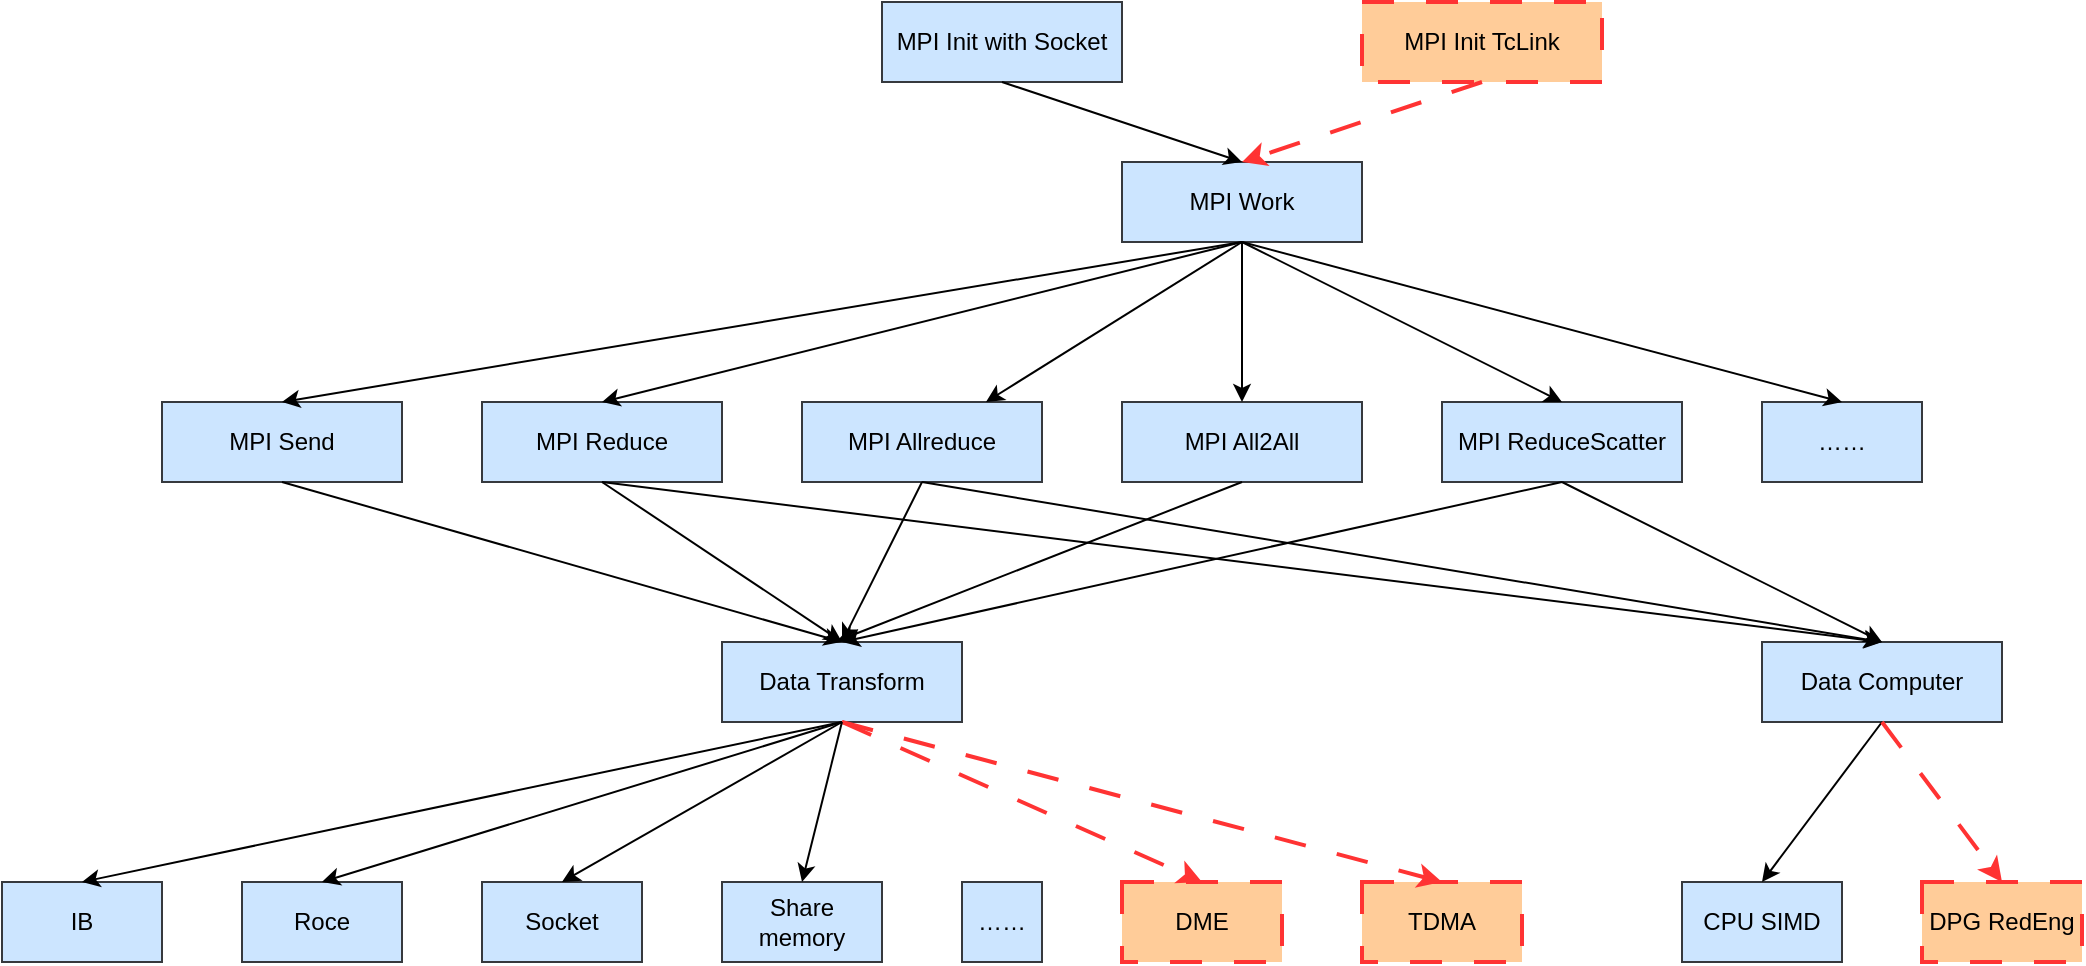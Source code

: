 <mxfile version="26.2.13">
  <diagram name="Page-1" id="hJDxRwii2zS30elhp9uS">
    <mxGraphModel dx="2324" dy="795" grid="1" gridSize="10" guides="1" tooltips="1" connect="1" arrows="1" fold="1" page="1" pageScale="1" pageWidth="850" pageHeight="1100" math="0" shadow="0">
      <root>
        <mxCell id="0" />
        <mxCell id="1" parent="0" />
        <mxCell id="8aGzJEvolT2VRGHJdwg_-1" value="MPI Init with Socket" style="rounded=0;whiteSpace=wrap;html=1;fillColor=#cce5ff;strokeColor=#36393d;" vertex="1" parent="1">
          <mxGeometry x="360" y="240" width="120" height="40" as="geometry" />
        </mxCell>
        <mxCell id="8aGzJEvolT2VRGHJdwg_-2" value="MPI Work" style="rounded=0;whiteSpace=wrap;html=1;fillColor=#cce5ff;strokeColor=#36393d;" vertex="1" parent="1">
          <mxGeometry x="480" y="320" width="120" height="40" as="geometry" />
        </mxCell>
        <mxCell id="8aGzJEvolT2VRGHJdwg_-4" value="MPI Send" style="rounded=0;whiteSpace=wrap;html=1;fillColor=#cce5ff;strokeColor=#36393d;" vertex="1" parent="1">
          <mxGeometry y="440" width="120" height="40" as="geometry" />
        </mxCell>
        <mxCell id="8aGzJEvolT2VRGHJdwg_-5" value="MPI Reduce" style="rounded=0;whiteSpace=wrap;html=1;fillColor=#cce5ff;strokeColor=#36393d;" vertex="1" parent="1">
          <mxGeometry x="160" y="440" width="120" height="40" as="geometry" />
        </mxCell>
        <mxCell id="8aGzJEvolT2VRGHJdwg_-6" value="MPI Allreduce" style="rounded=0;whiteSpace=wrap;html=1;fillColor=#cce5ff;strokeColor=#36393d;" vertex="1" parent="1">
          <mxGeometry x="320" y="440" width="120" height="40" as="geometry" />
        </mxCell>
        <mxCell id="8aGzJEvolT2VRGHJdwg_-7" value="MPI All2All" style="rounded=0;whiteSpace=wrap;html=1;fillColor=#cce5ff;strokeColor=#36393d;" vertex="1" parent="1">
          <mxGeometry x="480" y="440" width="120" height="40" as="geometry" />
        </mxCell>
        <mxCell id="8aGzJEvolT2VRGHJdwg_-8" value="……" style="rounded=0;whiteSpace=wrap;html=1;fillColor=#cce5ff;strokeColor=#36393d;" vertex="1" parent="1">
          <mxGeometry x="800" y="440" width="80" height="40" as="geometry" />
        </mxCell>
        <mxCell id="8aGzJEvolT2VRGHJdwg_-9" value="" style="endArrow=classic;html=1;rounded=0;exitX=0.5;exitY=1;exitDx=0;exitDy=0;entryX=0.5;entryY=0;entryDx=0;entryDy=0;" edge="1" parent="1" source="8aGzJEvolT2VRGHJdwg_-2" target="8aGzJEvolT2VRGHJdwg_-4">
          <mxGeometry width="50" height="50" relative="1" as="geometry">
            <mxPoint x="360" y="350" as="sourcePoint" />
            <mxPoint x="410" y="300" as="targetPoint" />
          </mxGeometry>
        </mxCell>
        <mxCell id="8aGzJEvolT2VRGHJdwg_-10" value="" style="endArrow=classic;html=1;rounded=0;exitX=0.5;exitY=1;exitDx=0;exitDy=0;entryX=0.5;entryY=0;entryDx=0;entryDy=0;" edge="1" parent="1" source="8aGzJEvolT2VRGHJdwg_-2" target="8aGzJEvolT2VRGHJdwg_-5">
          <mxGeometry width="50" height="50" relative="1" as="geometry">
            <mxPoint x="390" y="350" as="sourcePoint" />
            <mxPoint x="70" y="450" as="targetPoint" />
          </mxGeometry>
        </mxCell>
        <mxCell id="8aGzJEvolT2VRGHJdwg_-11" value="" style="endArrow=classic;html=1;rounded=0;exitX=0.5;exitY=1;exitDx=0;exitDy=0;" edge="1" parent="1" source="8aGzJEvolT2VRGHJdwg_-2" target="8aGzJEvolT2VRGHJdwg_-6">
          <mxGeometry width="50" height="50" relative="1" as="geometry">
            <mxPoint x="390" y="350" as="sourcePoint" />
            <mxPoint x="230" y="450" as="targetPoint" />
          </mxGeometry>
        </mxCell>
        <mxCell id="8aGzJEvolT2VRGHJdwg_-12" value="" style="endArrow=classic;html=1;rounded=0;exitX=0.5;exitY=1;exitDx=0;exitDy=0;entryX=0.5;entryY=0;entryDx=0;entryDy=0;" edge="1" parent="1" source="8aGzJEvolT2VRGHJdwg_-2" target="8aGzJEvolT2VRGHJdwg_-7">
          <mxGeometry width="50" height="50" relative="1" as="geometry">
            <mxPoint x="390" y="350" as="sourcePoint" />
            <mxPoint x="390" y="450" as="targetPoint" />
          </mxGeometry>
        </mxCell>
        <mxCell id="8aGzJEvolT2VRGHJdwg_-13" value="" style="endArrow=classic;html=1;rounded=0;entryX=0.5;entryY=0;entryDx=0;entryDy=0;exitX=0.5;exitY=1;exitDx=0;exitDy=0;" edge="1" parent="1" source="8aGzJEvolT2VRGHJdwg_-2" target="8aGzJEvolT2VRGHJdwg_-8">
          <mxGeometry width="50" height="50" relative="1" as="geometry">
            <mxPoint x="380" y="360" as="sourcePoint" />
            <mxPoint x="550" y="450" as="targetPoint" />
          </mxGeometry>
        </mxCell>
        <mxCell id="8aGzJEvolT2VRGHJdwg_-14" value="Data Transform" style="rounded=0;whiteSpace=wrap;html=1;fillColor=#cce5ff;strokeColor=#36393d;" vertex="1" parent="1">
          <mxGeometry x="280" y="560" width="120" height="40" as="geometry" />
        </mxCell>
        <mxCell id="8aGzJEvolT2VRGHJdwg_-15" value="Data Computer" style="rounded=0;whiteSpace=wrap;html=1;fillColor=#cce5ff;strokeColor=#36393d;" vertex="1" parent="1">
          <mxGeometry x="800" y="560" width="120" height="40" as="geometry" />
        </mxCell>
        <mxCell id="8aGzJEvolT2VRGHJdwg_-16" value="" style="endArrow=classic;html=1;rounded=0;exitX=0.5;exitY=1;exitDx=0;exitDy=0;entryX=0.5;entryY=0;entryDx=0;entryDy=0;" edge="1" parent="1" source="8aGzJEvolT2VRGHJdwg_-4" target="8aGzJEvolT2VRGHJdwg_-14">
          <mxGeometry width="50" height="50" relative="1" as="geometry">
            <mxPoint x="380" y="400" as="sourcePoint" />
            <mxPoint x="430" y="350" as="targetPoint" />
          </mxGeometry>
        </mxCell>
        <mxCell id="8aGzJEvolT2VRGHJdwg_-17" value="" style="endArrow=classic;html=1;rounded=0;exitX=0.5;exitY=1;exitDx=0;exitDy=0;entryX=0.5;entryY=0;entryDx=0;entryDy=0;" edge="1" parent="1" source="8aGzJEvolT2VRGHJdwg_-5" target="8aGzJEvolT2VRGHJdwg_-15">
          <mxGeometry width="50" height="50" relative="1" as="geometry">
            <mxPoint x="70" y="490" as="sourcePoint" />
            <mxPoint x="470" y="570" as="targetPoint" />
          </mxGeometry>
        </mxCell>
        <mxCell id="8aGzJEvolT2VRGHJdwg_-18" value="" style="endArrow=classic;html=1;rounded=0;exitX=0.5;exitY=1;exitDx=0;exitDy=0;entryX=0.5;entryY=0;entryDx=0;entryDy=0;" edge="1" parent="1" source="8aGzJEvolT2VRGHJdwg_-6" target="8aGzJEvolT2VRGHJdwg_-15">
          <mxGeometry width="50" height="50" relative="1" as="geometry">
            <mxPoint x="230" y="490" as="sourcePoint" />
            <mxPoint x="470" y="570" as="targetPoint" />
          </mxGeometry>
        </mxCell>
        <mxCell id="8aGzJEvolT2VRGHJdwg_-19" value="" style="endArrow=classic;html=1;rounded=0;exitX=0.5;exitY=1;exitDx=0;exitDy=0;entryX=0.479;entryY=-0.01;entryDx=0;entryDy=0;entryPerimeter=0;" edge="1" parent="1" source="8aGzJEvolT2VRGHJdwg_-7" target="8aGzJEvolT2VRGHJdwg_-14">
          <mxGeometry width="50" height="50" relative="1" as="geometry">
            <mxPoint x="390" y="490" as="sourcePoint" />
            <mxPoint x="470" y="570" as="targetPoint" />
          </mxGeometry>
        </mxCell>
        <mxCell id="8aGzJEvolT2VRGHJdwg_-20" value="" style="endArrow=classic;html=1;rounded=0;exitX=0.5;exitY=1;exitDx=0;exitDy=0;entryX=0.5;entryY=0;entryDx=0;entryDy=0;" edge="1" parent="1" source="8aGzJEvolT2VRGHJdwg_-5" target="8aGzJEvolT2VRGHJdwg_-14">
          <mxGeometry width="50" height="50" relative="1" as="geometry">
            <mxPoint x="230" y="490" as="sourcePoint" />
            <mxPoint x="470" y="570" as="targetPoint" />
          </mxGeometry>
        </mxCell>
        <mxCell id="8aGzJEvolT2VRGHJdwg_-21" value="" style="endArrow=classic;html=1;rounded=0;exitX=0.5;exitY=1;exitDx=0;exitDy=0;entryX=0.5;entryY=0;entryDx=0;entryDy=0;" edge="1" parent="1" source="8aGzJEvolT2VRGHJdwg_-6" target="8aGzJEvolT2VRGHJdwg_-14">
          <mxGeometry width="50" height="50" relative="1" as="geometry">
            <mxPoint x="390" y="490" as="sourcePoint" />
            <mxPoint x="470" y="570" as="targetPoint" />
          </mxGeometry>
        </mxCell>
        <mxCell id="8aGzJEvolT2VRGHJdwg_-22" value="MPI ReduceScatter" style="rounded=0;whiteSpace=wrap;html=1;fillColor=#cce5ff;strokeColor=#36393d;" vertex="1" parent="1">
          <mxGeometry x="640" y="440" width="120" height="40" as="geometry" />
        </mxCell>
        <mxCell id="8aGzJEvolT2VRGHJdwg_-23" value="" style="endArrow=classic;html=1;rounded=0;exitX=0.5;exitY=1;exitDx=0;exitDy=0;entryX=0.5;entryY=0;entryDx=0;entryDy=0;" edge="1" parent="1" source="8aGzJEvolT2VRGHJdwg_-2" target="8aGzJEvolT2VRGHJdwg_-22">
          <mxGeometry width="50" height="50" relative="1" as="geometry">
            <mxPoint x="390" y="350" as="sourcePoint" />
            <mxPoint x="550" y="450" as="targetPoint" />
          </mxGeometry>
        </mxCell>
        <mxCell id="8aGzJEvolT2VRGHJdwg_-24" value="" style="endArrow=classic;html=1;rounded=0;exitX=0.5;exitY=1;exitDx=0;exitDy=0;entryX=0.5;entryY=0;entryDx=0;entryDy=0;" edge="1" parent="1" source="8aGzJEvolT2VRGHJdwg_-22" target="8aGzJEvolT2VRGHJdwg_-14">
          <mxGeometry width="50" height="50" relative="1" as="geometry">
            <mxPoint x="550" y="490" as="sourcePoint" />
            <mxPoint x="187" y="570" as="targetPoint" />
          </mxGeometry>
        </mxCell>
        <mxCell id="8aGzJEvolT2VRGHJdwg_-25" value="" style="endArrow=classic;html=1;rounded=0;exitX=0.5;exitY=1;exitDx=0;exitDy=0;entryX=0.5;entryY=0;entryDx=0;entryDy=0;" edge="1" parent="1" source="8aGzJEvolT2VRGHJdwg_-22" target="8aGzJEvolT2VRGHJdwg_-15">
          <mxGeometry width="50" height="50" relative="1" as="geometry">
            <mxPoint x="710" y="490" as="sourcePoint" />
            <mxPoint x="190" y="570" as="targetPoint" />
          </mxGeometry>
        </mxCell>
        <mxCell id="8aGzJEvolT2VRGHJdwg_-26" value="IB" style="rounded=0;whiteSpace=wrap;html=1;fillColor=#cce5ff;strokeColor=#36393d;" vertex="1" parent="1">
          <mxGeometry x="-80" y="680" width="80" height="40" as="geometry" />
        </mxCell>
        <mxCell id="8aGzJEvolT2VRGHJdwg_-27" value="Roce" style="rounded=0;whiteSpace=wrap;html=1;fillColor=#cce5ff;strokeColor=#36393d;" vertex="1" parent="1">
          <mxGeometry x="40" y="680" width="80" height="40" as="geometry" />
        </mxCell>
        <mxCell id="8aGzJEvolT2VRGHJdwg_-28" value="DME" style="rounded=0;whiteSpace=wrap;html=1;fillColor=#ffcc99;strokeColor=#FF3333;dashed=1;dashPattern=8 8;strokeWidth=2;" vertex="1" parent="1">
          <mxGeometry x="480" y="680" width="80" height="40" as="geometry" />
        </mxCell>
        <mxCell id="8aGzJEvolT2VRGHJdwg_-29" value="Socket" style="rounded=0;whiteSpace=wrap;html=1;fillColor=#cce5ff;strokeColor=#36393d;" vertex="1" parent="1">
          <mxGeometry x="160" y="680" width="80" height="40" as="geometry" />
        </mxCell>
        <mxCell id="8aGzJEvolT2VRGHJdwg_-30" value="TDMA" style="rounded=0;whiteSpace=wrap;html=1;fillColor=#ffcc99;strokeColor=#FF3333;dashed=1;dashPattern=8 8;strokeWidth=2;" vertex="1" parent="1">
          <mxGeometry x="600" y="680" width="80" height="40" as="geometry" />
        </mxCell>
        <mxCell id="8aGzJEvolT2VRGHJdwg_-31" value="" style="endArrow=classic;html=1;rounded=0;exitX=0.5;exitY=1;exitDx=0;exitDy=0;entryX=0.5;entryY=0;entryDx=0;entryDy=0;" edge="1" parent="1" source="8aGzJEvolT2VRGHJdwg_-14" target="8aGzJEvolT2VRGHJdwg_-26">
          <mxGeometry width="50" height="50" relative="1" as="geometry">
            <mxPoint x="230" y="490" as="sourcePoint" />
            <mxPoint x="350" y="570" as="targetPoint" />
          </mxGeometry>
        </mxCell>
        <mxCell id="8aGzJEvolT2VRGHJdwg_-32" value="" style="endArrow=classic;html=1;rounded=0;entryX=0.5;entryY=0;entryDx=0;entryDy=0;exitX=0.5;exitY=1;exitDx=0;exitDy=0;" edge="1" parent="1" source="8aGzJEvolT2VRGHJdwg_-14" target="8aGzJEvolT2VRGHJdwg_-27">
          <mxGeometry width="50" height="50" relative="1" as="geometry">
            <mxPoint x="370" y="620" as="sourcePoint" />
            <mxPoint x="250" y="690" as="targetPoint" />
          </mxGeometry>
        </mxCell>
        <mxCell id="8aGzJEvolT2VRGHJdwg_-33" value="" style="endArrow=classic;html=1;rounded=0;entryX=0.5;entryY=0;entryDx=0;entryDy=0;exitX=0.5;exitY=1;exitDx=0;exitDy=0;strokeWidth=2;dashed=1;dashPattern=8 8;fillColor=#e51400;strokeColor=#FF3333;" edge="1" parent="1" source="8aGzJEvolT2VRGHJdwg_-14" target="8aGzJEvolT2VRGHJdwg_-28">
          <mxGeometry width="50" height="50" relative="1" as="geometry">
            <mxPoint x="350" y="610" as="sourcePoint" />
            <mxPoint x="370" y="690" as="targetPoint" />
          </mxGeometry>
        </mxCell>
        <mxCell id="8aGzJEvolT2VRGHJdwg_-34" value="" style="endArrow=classic;html=1;rounded=0;entryX=0.5;entryY=0;entryDx=0;entryDy=0;exitX=0.5;exitY=1;exitDx=0;exitDy=0;" edge="1" parent="1" source="8aGzJEvolT2VRGHJdwg_-14" target="8aGzJEvolT2VRGHJdwg_-29">
          <mxGeometry width="50" height="50" relative="1" as="geometry">
            <mxPoint x="350" y="610" as="sourcePoint" />
            <mxPoint x="490" y="690" as="targetPoint" />
          </mxGeometry>
        </mxCell>
        <mxCell id="8aGzJEvolT2VRGHJdwg_-35" value="" style="endArrow=classic;html=1;rounded=0;entryX=0.5;entryY=0;entryDx=0;entryDy=0;exitX=0.5;exitY=1;exitDx=0;exitDy=0;dashed=1;dashPattern=8 8;strokeWidth=2;fillColor=#e51400;strokeColor=#FF3333;" edge="1" parent="1" source="8aGzJEvolT2VRGHJdwg_-14" target="8aGzJEvolT2VRGHJdwg_-30">
          <mxGeometry width="50" height="50" relative="1" as="geometry">
            <mxPoint x="350" y="610" as="sourcePoint" />
            <mxPoint x="610" y="690" as="targetPoint" />
          </mxGeometry>
        </mxCell>
        <mxCell id="8aGzJEvolT2VRGHJdwg_-36" value="CPU SIMD" style="rounded=0;whiteSpace=wrap;html=1;fillColor=#cce5ff;strokeColor=#36393d;" vertex="1" parent="1">
          <mxGeometry x="760" y="680" width="80" height="40" as="geometry" />
        </mxCell>
        <mxCell id="8aGzJEvolT2VRGHJdwg_-37" value="DPG RedEng" style="rounded=0;whiteSpace=wrap;html=1;fillColor=#ffcc99;strokeColor=#FF3333;dashed=1;dashPattern=8 8;strokeWidth=2;" vertex="1" parent="1">
          <mxGeometry x="880" y="680" width="80" height="40" as="geometry" />
        </mxCell>
        <mxCell id="8aGzJEvolT2VRGHJdwg_-38" value="……" style="rounded=0;whiteSpace=wrap;html=1;fillColor=#cce5ff;strokeColor=#36393d;" vertex="1" parent="1">
          <mxGeometry x="400" y="680" width="40" height="40" as="geometry" />
        </mxCell>
        <mxCell id="8aGzJEvolT2VRGHJdwg_-39" value="Share memory" style="rounded=0;whiteSpace=wrap;html=1;fillColor=#cce5ff;strokeColor=#36393d;" vertex="1" parent="1">
          <mxGeometry x="280" y="680" width="80" height="40" as="geometry" />
        </mxCell>
        <mxCell id="8aGzJEvolT2VRGHJdwg_-40" value="" style="endArrow=classic;html=1;rounded=0;entryX=0.5;entryY=0;entryDx=0;entryDy=0;exitX=0.5;exitY=1;exitDx=0;exitDy=0;" edge="1" parent="1" source="8aGzJEvolT2VRGHJdwg_-14" target="8aGzJEvolT2VRGHJdwg_-39">
          <mxGeometry width="50" height="50" relative="1" as="geometry">
            <mxPoint x="350" y="610" as="sourcePoint" />
            <mxPoint x="170" y="690" as="targetPoint" />
          </mxGeometry>
        </mxCell>
        <mxCell id="8aGzJEvolT2VRGHJdwg_-41" value="" style="endArrow=classic;html=1;rounded=0;entryX=0.5;entryY=0;entryDx=0;entryDy=0;exitX=0.5;exitY=1;exitDx=0;exitDy=0;" edge="1" parent="1" source="8aGzJEvolT2VRGHJdwg_-15" target="8aGzJEvolT2VRGHJdwg_-36">
          <mxGeometry width="50" height="50" relative="1" as="geometry">
            <mxPoint x="350" y="610" as="sourcePoint" />
            <mxPoint x="490" y="690" as="targetPoint" />
          </mxGeometry>
        </mxCell>
        <mxCell id="8aGzJEvolT2VRGHJdwg_-42" value="" style="endArrow=classic;html=1;rounded=0;entryX=0.5;entryY=0;entryDx=0;entryDy=0;exitX=0.5;exitY=1;exitDx=0;exitDy=0;dashed=1;dashPattern=8 8;strokeWidth=2;fillColor=#e51400;strokeColor=#FF3333;" edge="1" parent="1" source="8aGzJEvolT2VRGHJdwg_-15" target="8aGzJEvolT2VRGHJdwg_-37">
          <mxGeometry width="50" height="50" relative="1" as="geometry">
            <mxPoint x="870" y="610" as="sourcePoint" />
            <mxPoint x="770" y="690" as="targetPoint" />
          </mxGeometry>
        </mxCell>
        <mxCell id="8aGzJEvolT2VRGHJdwg_-44" value="MPI Init TcLink" style="rounded=0;whiteSpace=wrap;html=1;dashed=1;dashPattern=8 8;strokeWidth=2;strokeColor=#FF3333;fillColor=#ffcc99;" vertex="1" parent="1">
          <mxGeometry x="600" y="240" width="120" height="40" as="geometry" />
        </mxCell>
        <mxCell id="8aGzJEvolT2VRGHJdwg_-45" value="" style="endArrow=classic;html=1;rounded=0;exitX=0.5;exitY=1;exitDx=0;exitDy=0;entryX=0.5;entryY=0;entryDx=0;entryDy=0;" edge="1" parent="1" source="8aGzJEvolT2VRGHJdwg_-1" target="8aGzJEvolT2VRGHJdwg_-2">
          <mxGeometry width="50" height="50" relative="1" as="geometry">
            <mxPoint x="550" y="370" as="sourcePoint" />
            <mxPoint x="70" y="450" as="targetPoint" />
          </mxGeometry>
        </mxCell>
        <mxCell id="8aGzJEvolT2VRGHJdwg_-46" value="" style="endArrow=classic;html=1;rounded=0;exitX=0.5;exitY=1;exitDx=0;exitDy=0;entryX=0.5;entryY=0;entryDx=0;entryDy=0;strokeColor=#FF3333;dashed=1;dashPattern=8 8;strokeWidth=2;" edge="1" parent="1" source="8aGzJEvolT2VRGHJdwg_-44" target="8aGzJEvolT2VRGHJdwg_-2">
          <mxGeometry width="50" height="50" relative="1" as="geometry">
            <mxPoint x="430" y="290" as="sourcePoint" />
            <mxPoint x="550" y="330" as="targetPoint" />
          </mxGeometry>
        </mxCell>
      </root>
    </mxGraphModel>
  </diagram>
</mxfile>
